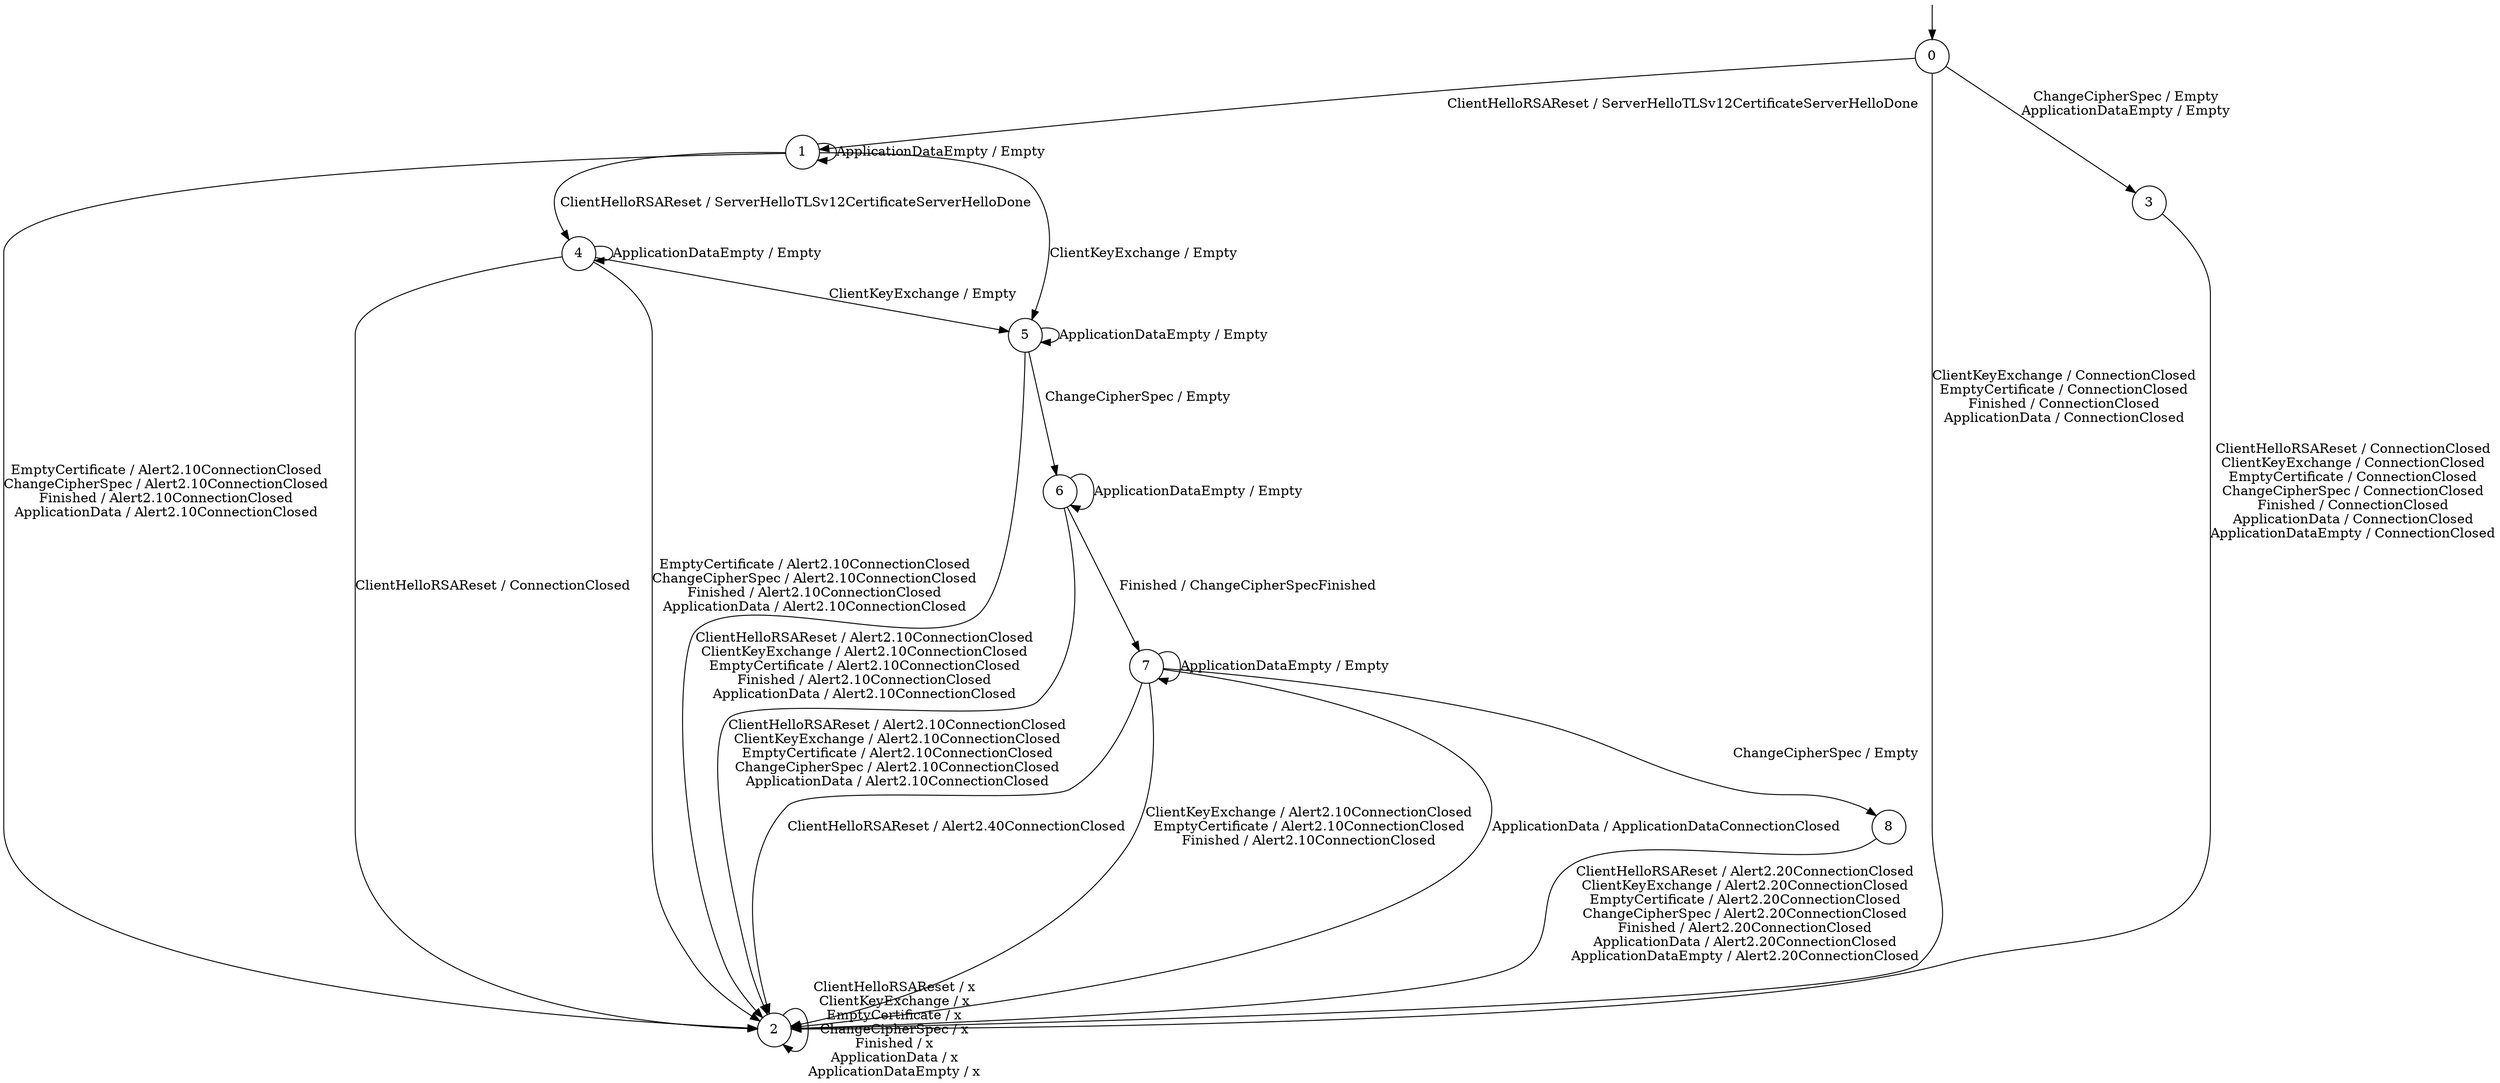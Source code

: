 digraph g {

	s0 [shape="circle" label="0"];
	s1 [shape="circle" label="1"];
	s2 [shape="circle" label="2"];
	s3 [shape="circle" label="3"];
	s4 [shape="circle" label="4"];
	s5 [shape="circle" label="5"];
	s6 [shape="circle" label="6"];
	s7 [shape="circle" label="7"];
	s8 [shape="circle" label="8"];

__start0 [label="" shape="none" width="0" height="0"];
__start0 -> s0;

	s0 -> s1 [label="ClientHelloRSAReset / ServerHelloTLSv12CertificateServerHelloDone\n"];
	s0 -> s2 [label="ClientKeyExchange / ConnectionClosed\nEmptyCertificate / ConnectionClosed\nFinished / ConnectionClosed\nApplicationData / ConnectionClosed\n"];
	s0 -> s3 [label="ChangeCipherSpec / Empty\nApplicationDataEmpty / Empty\n"];
	s1 -> s4 [label="ClientHelloRSAReset / ServerHelloTLSv12CertificateServerHelloDone\n"];
	s1 -> s5 [label="ClientKeyExchange / Empty\n"];
	s1 -> s2 [label="EmptyCertificate / Alert2.10ConnectionClosed\nChangeCipherSpec / Alert2.10ConnectionClosed\nFinished / Alert2.10ConnectionClosed\nApplicationData / Alert2.10ConnectionClosed\n"];
	s1 -> s1 [label="ApplicationDataEmpty / Empty\n"];
	s2 -> s2 [label="ClientHelloRSAReset / x\nClientKeyExchange / x\nEmptyCertificate / x\nChangeCipherSpec / x\nFinished / x\nApplicationData / x\nApplicationDataEmpty / x\n"];
	s3 -> s2 [label="ClientHelloRSAReset / ConnectionClosed\nClientKeyExchange / ConnectionClosed\nEmptyCertificate / ConnectionClosed\nChangeCipherSpec / ConnectionClosed\nFinished / ConnectionClosed\nApplicationData / ConnectionClosed\nApplicationDataEmpty / ConnectionClosed\n"];
	s4 -> s2 [label="ClientHelloRSAReset / ConnectionClosed\n"];
	s4 -> s5 [label="ClientKeyExchange / Empty\n"];
	s4 -> s2 [label="EmptyCertificate / Alert2.10ConnectionClosed\nChangeCipherSpec / Alert2.10ConnectionClosed\nFinished / Alert2.10ConnectionClosed\nApplicationData / Alert2.10ConnectionClosed\n"];
	s4 -> s4 [label="ApplicationDataEmpty / Empty\n"];
	s5 -> s2 [label="ClientHelloRSAReset / Alert2.10ConnectionClosed\nClientKeyExchange / Alert2.10ConnectionClosed\nEmptyCertificate / Alert2.10ConnectionClosed\nFinished / Alert2.10ConnectionClosed\nApplicationData / Alert2.10ConnectionClosed\n"];
	s5 -> s6 [label="ChangeCipherSpec / Empty\n"];
	s5 -> s5 [label="ApplicationDataEmpty / Empty\n"];
	s6 -> s2 [label="ClientHelloRSAReset / Alert2.10ConnectionClosed\nClientKeyExchange / Alert2.10ConnectionClosed\nEmptyCertificate / Alert2.10ConnectionClosed\nChangeCipherSpec / Alert2.10ConnectionClosed\nApplicationData / Alert2.10ConnectionClosed\n"];
	s6 -> s7 [label="Finished / ChangeCipherSpecFinished\n"];
	s6 -> s6 [label="ApplicationDataEmpty / Empty\n"];
	s7 -> s2 [label="ClientHelloRSAReset / Alert2.40ConnectionClosed\n"];
	s7 -> s2 [label="ClientKeyExchange / Alert2.10ConnectionClosed\nEmptyCertificate / Alert2.10ConnectionClosed\nFinished / Alert2.10ConnectionClosed\n"];
	s7 -> s8 [label="ChangeCipherSpec / Empty\n"];
	s7 -> s2 [label="ApplicationData / ApplicationDataConnectionClosed\n"];
	s7 -> s7 [label="ApplicationDataEmpty / Empty\n"];
	s8 -> s2 [label="ClientHelloRSAReset / Alert2.20ConnectionClosed\nClientKeyExchange / Alert2.20ConnectionClosed\nEmptyCertificate / Alert2.20ConnectionClosed\nChangeCipherSpec / Alert2.20ConnectionClosed\nFinished / Alert2.20ConnectionClosed\nApplicationData / Alert2.20ConnectionClosed\nApplicationDataEmpty / Alert2.20ConnectionClosed\n"];
}